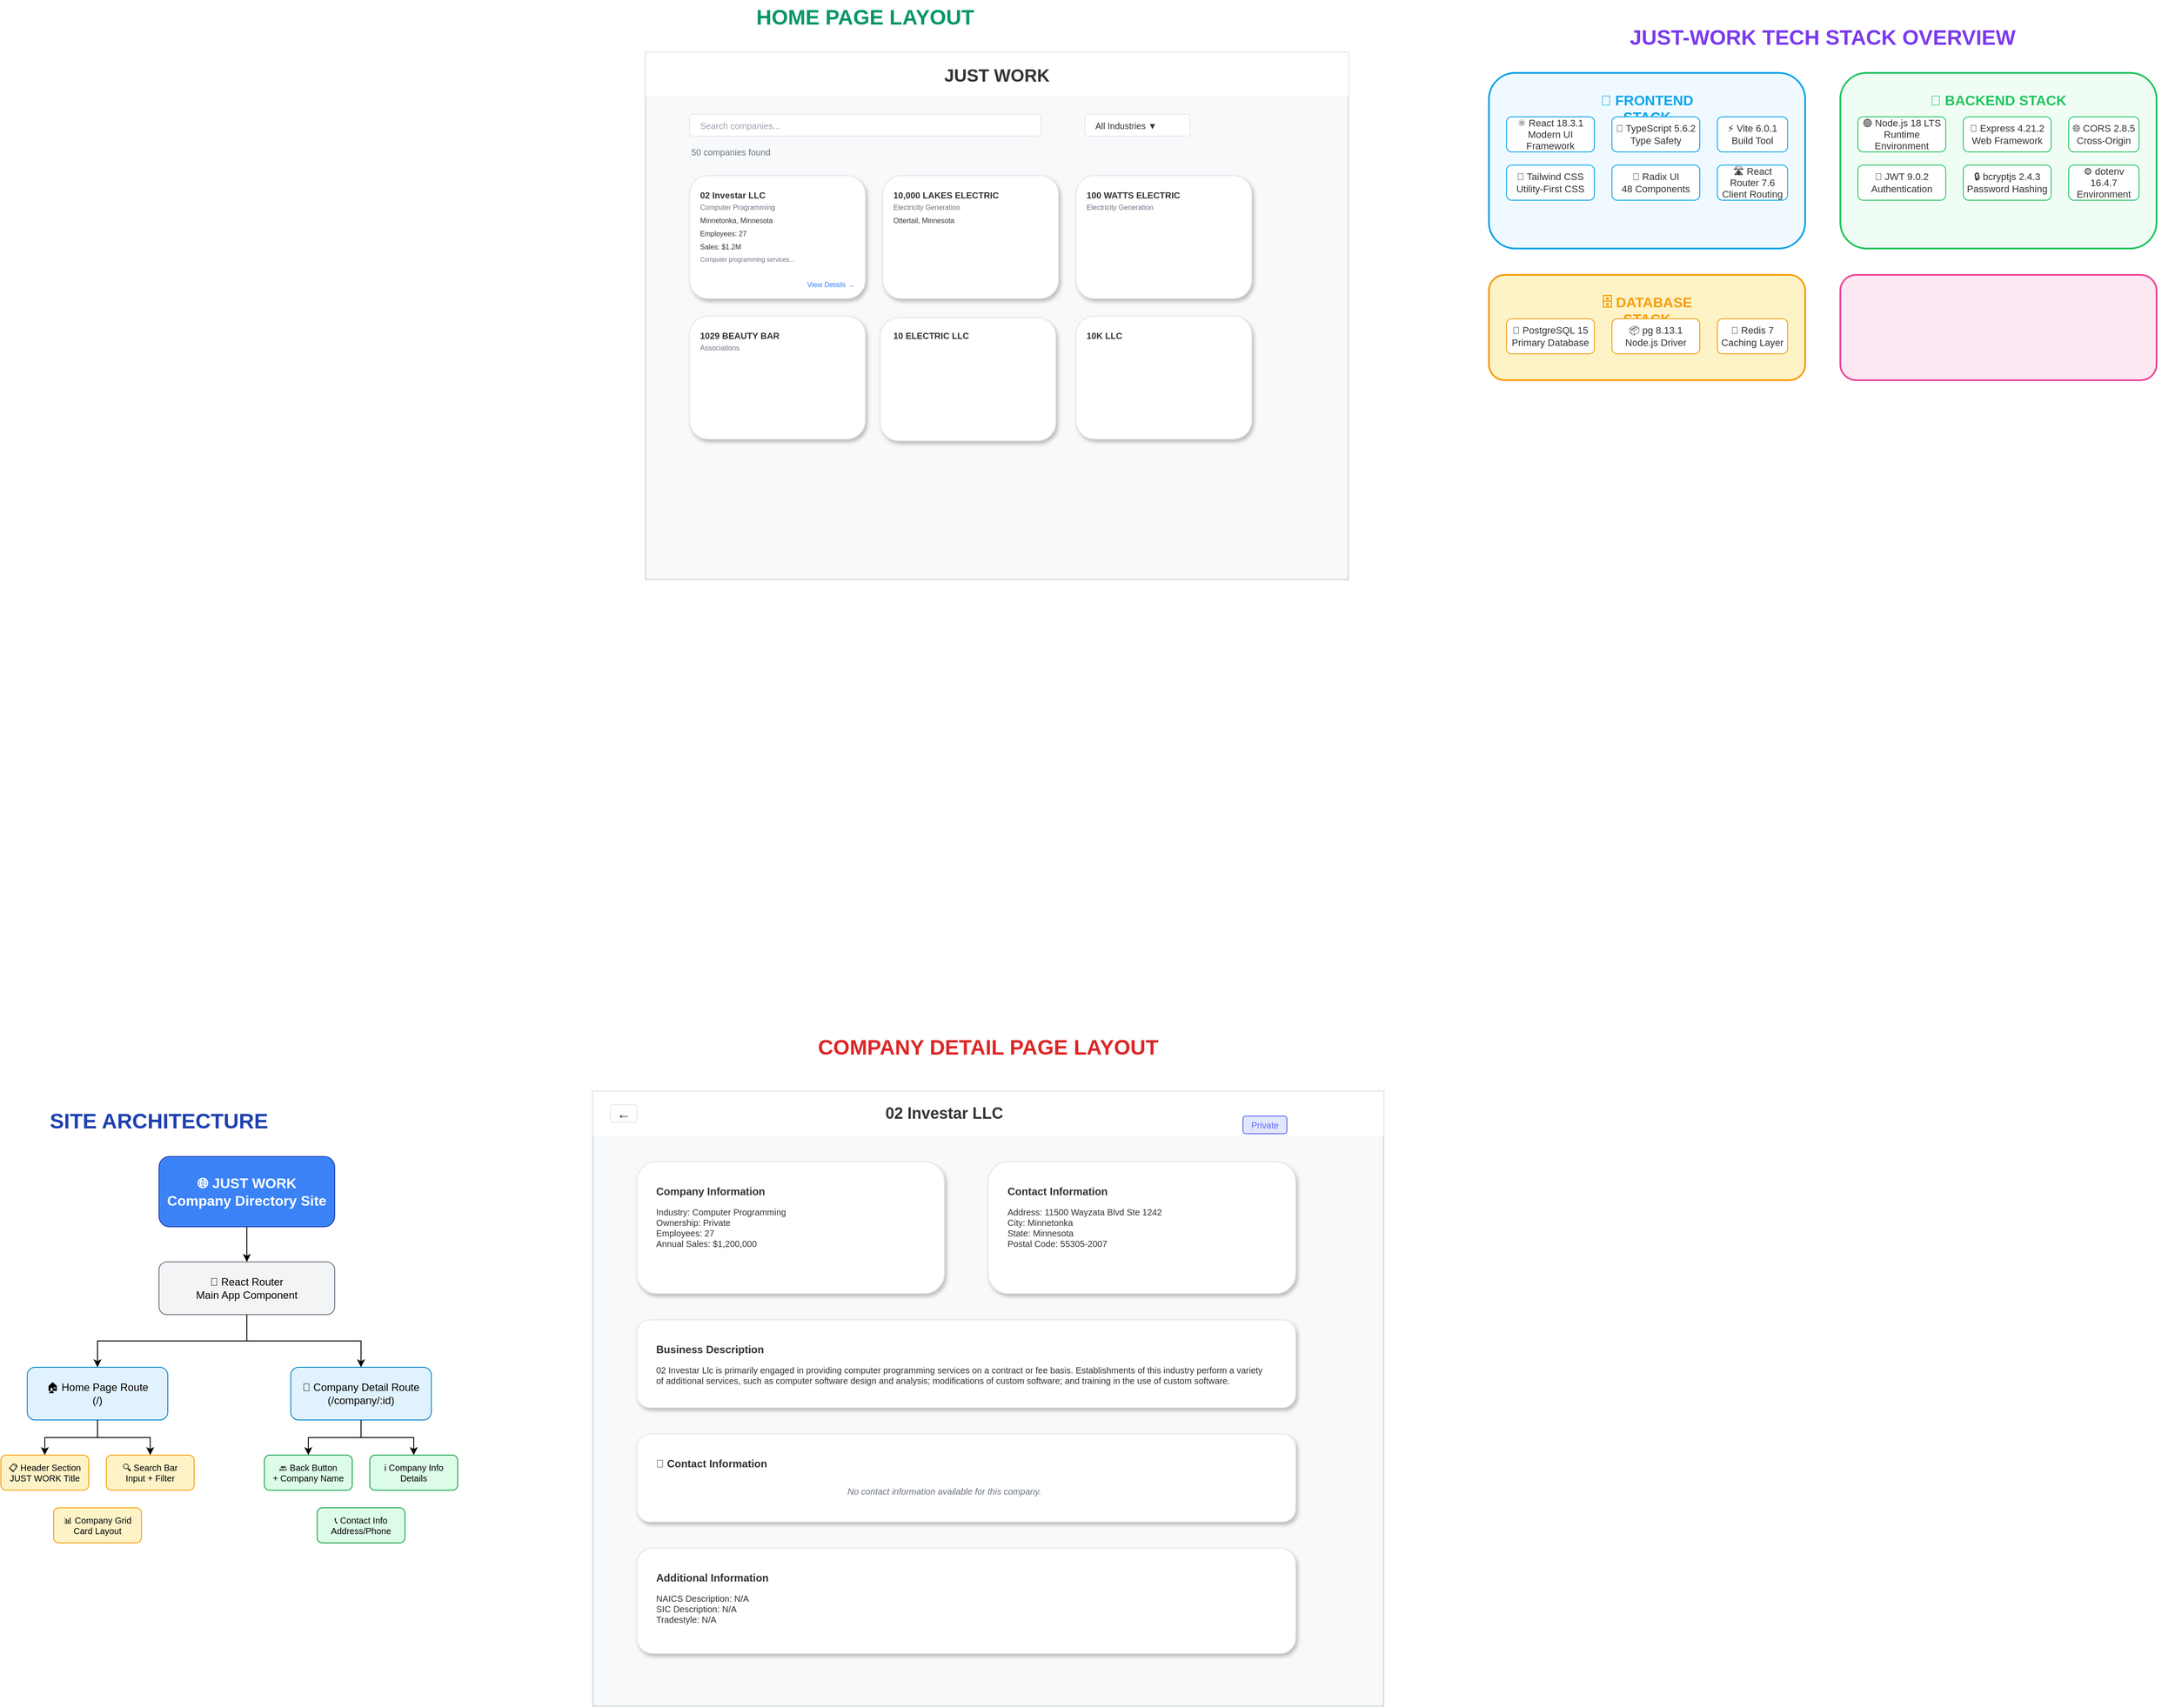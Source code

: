 <mxfile>
    <diagram name="JUST WORK Complete Site Visualization" id="complete-site">
        <mxGraphModel dx="1457" dy="1518" grid="0" gridSize="10" guides="0" tooltips="1" connect="1" arrows="1" fold="1" page="0" pageScale="1" pageWidth="3000" pageHeight="2000" math="0" shadow="0">
            <root>
                <mxCell id="0"/>
                <mxCell id="1" parent="0"/>
                <mxCell id="30" value="" style="group" parent="1" vertex="1" connectable="0">
                    <mxGeometry x="180" y="-423" width="880" height="835" as="geometry"/>
                </mxCell>
                <mxCell id="home-title" value="HOME PAGE LAYOUT" style="text;html=1;strokeColor=none;fillColor=none;align=center;verticalAlign=middle;whiteSpace=wrap;rounded=0;fontSize=24;fontStyle=1;fontColor=#059669;" parent="30" vertex="1">
                    <mxGeometry x="180" width="300" height="40" as="geometry"/>
                </mxCell>
                <mxCell id="home-browser-frame" value="" style="rounded=0;whiteSpace=wrap;html=1;fillColor=#f8f9fa;strokeColor=#dee2e6;strokeWidth=2;" parent="30" vertex="1">
                    <mxGeometry x="80" y="60" width="800" height="600" as="geometry"/>
                </mxCell>
                <mxCell id="home-main-header" value="JUST WORK" style="rounded=0;whiteSpace=wrap;html=1;fillColor=#ffffff;strokeColor=none;fontSize=20;fontStyle=1;fontColor=#333333;align=center;" parent="30" vertex="1">
                    <mxGeometry x="80" y="60" width="800" height="50" as="geometry"/>
                </mxCell>
                <mxCell id="home-search-input" value="Search companies..." style="rounded=1;whiteSpace=wrap;html=1;fillColor=#ffffff;strokeColor=#e5e7eb;fontSize=10;fontColor=#9ca3af;align=left;spacingLeft=10;" parent="30" vertex="1">
                    <mxGeometry x="130" y="130" width="400" height="25" as="geometry"/>
                </mxCell>
                <mxCell id="home-industry-dropdown" value="All Industries ▼" style="rounded=1;whiteSpace=wrap;html=1;fillColor=#ffffff;strokeColor=#e5e7eb;fontSize=10;fontColor=#333333;align=left;spacingLeft=10;" parent="30" vertex="1">
                    <mxGeometry x="580" y="130" width="120" height="25" as="geometry"/>
                </mxCell>
                <mxCell id="home-results-text" value="50 companies found" style="text;html=1;strokeColor=none;fillColor=none;align=left;verticalAlign=middle;whiteSpace=wrap;rounded=0;fontSize=10;fontColor=#6b7280;" parent="30" vertex="1">
                    <mxGeometry x="130" y="165" width="150" height="15" as="geometry"/>
                </mxCell>
                <mxCell id="home-card1" value="" style="rounded=1;whiteSpace=wrap;html=1;fillColor=#ffffff;strokeColor=#e5e7eb;shadow=1;" parent="30" vertex="1">
                    <mxGeometry x="130" y="200" width="200" height="140" as="geometry"/>
                </mxCell>
                <mxCell id="home-card1-title" value="02 Investar LLC" style="text;html=1;strokeColor=none;fillColor=none;align=left;verticalAlign=top;whiteSpace=wrap;rounded=0;fontSize=10;fontStyle=1;fontColor=#333333;" parent="30" vertex="1">
                    <mxGeometry x="140" y="210" width="180" height="15" as="geometry"/>
                </mxCell>
                <mxCell id="home-card1-industry" value="Computer Programming" style="text;html=1;strokeColor=none;fillColor=none;align=left;verticalAlign=top;whiteSpace=wrap;rounded=0;fontSize=8;fontColor=#6b7280;" parent="30" vertex="1">
                    <mxGeometry x="140" y="225" width="180" height="12" as="geometry"/>
                </mxCell>
                <mxCell id="home-card1-location" value="Minnetonka, Minnesota" style="text;html=1;strokeColor=none;fillColor=none;align=left;verticalAlign=top;whiteSpace=wrap;rounded=0;fontSize=8;fontColor=#333333;" parent="30" vertex="1">
                    <mxGeometry x="140" y="240" width="180" height="12" as="geometry"/>
                </mxCell>
                <mxCell id="home-card1-employees" value="Employees: 27" style="text;html=1;strokeColor=none;fillColor=none;align=left;verticalAlign=top;whiteSpace=wrap;rounded=0;fontSize=8;fontColor=#333333;" parent="30" vertex="1">
                    <mxGeometry x="140" y="255" width="180" height="12" as="geometry"/>
                </mxCell>
                <mxCell id="home-card1-sales" value="Sales: $1.2M" style="text;html=1;strokeColor=none;fillColor=none;align=left;verticalAlign=top;whiteSpace=wrap;rounded=0;fontSize=8;fontColor=#333333;" parent="30" vertex="1">
                    <mxGeometry x="140" y="270" width="180" height="12" as="geometry"/>
                </mxCell>
                <mxCell id="home-card1-desc" value="Computer programming services..." style="text;html=1;strokeColor=none;fillColor=none;align=left;verticalAlign=top;whiteSpace=wrap;rounded=0;fontSize=7;fontColor=#6b7280;" parent="30" vertex="1">
                    <mxGeometry x="140" y="285" width="180" height="30" as="geometry"/>
                </mxCell>
                <mxCell id="home-card1-link" value="View Details →" style="text;html=1;strokeColor=none;fillColor=none;align=right;verticalAlign=bottom;whiteSpace=wrap;rounded=0;fontSize=8;fontColor=#3b82f6;" parent="30" vertex="1">
                    <mxGeometry x="240" y="320" width="80" height="12" as="geometry"/>
                </mxCell>
                <mxCell id="home-card2" value="" style="rounded=1;whiteSpace=wrap;html=1;fillColor=#ffffff;strokeColor=#e5e7eb;shadow=1;" parent="30" vertex="1">
                    <mxGeometry x="350" y="200" width="200" height="140" as="geometry"/>
                </mxCell>
                <mxCell id="home-card2-title" value="10,000 LAKES ELECTRIC" style="text;html=1;strokeColor=none;fillColor=none;align=left;verticalAlign=top;whiteSpace=wrap;rounded=0;fontSize=10;fontStyle=1;fontColor=#333333;" parent="30" vertex="1">
                    <mxGeometry x="360" y="210" width="180" height="15" as="geometry"/>
                </mxCell>
                <mxCell id="home-card2-industry" value="Electricity Generation" style="text;html=1;strokeColor=none;fillColor=none;align=left;verticalAlign=top;whiteSpace=wrap;rounded=0;fontSize=8;fontColor=#6b7280;" parent="30" vertex="1">
                    <mxGeometry x="360" y="225" width="180" height="12" as="geometry"/>
                </mxCell>
                <mxCell id="home-card2-location" value="Ottertail, Minnesota" style="text;html=1;strokeColor=none;fillColor=none;align=left;verticalAlign=top;whiteSpace=wrap;rounded=0;fontSize=8;fontColor=#333333;" parent="30" vertex="1">
                    <mxGeometry x="360" y="240" width="180" height="12" as="geometry"/>
                </mxCell>
                <mxCell id="home-card3" value="" style="rounded=1;whiteSpace=wrap;html=1;fillColor=#ffffff;strokeColor=#e5e7eb;shadow=1;" parent="30" vertex="1">
                    <mxGeometry x="570" y="200" width="200" height="140" as="geometry"/>
                </mxCell>
                <mxCell id="home-card3-title" value="100 WATTS ELECTRIC" style="text;html=1;strokeColor=none;fillColor=none;align=left;verticalAlign=top;whiteSpace=wrap;rounded=0;fontSize=10;fontStyle=1;fontColor=#333333;" parent="30" vertex="1">
                    <mxGeometry x="580" y="210" width="180" height="15" as="geometry"/>
                </mxCell>
                <mxCell id="home-card3-industry" value="Electricity Generation" style="text;html=1;strokeColor=none;fillColor=none;align=left;verticalAlign=top;whiteSpace=wrap;rounded=0;fontSize=8;fontColor=#6b7280;" parent="30" vertex="1">
                    <mxGeometry x="580" y="225" width="180" height="12" as="geometry"/>
                </mxCell>
                <mxCell id="home-card4" value="" style="rounded=1;whiteSpace=wrap;html=1;fillColor=#ffffff;strokeColor=#e5e7eb;shadow=1;" parent="30" vertex="1">
                    <mxGeometry x="130" y="360" width="200" height="140" as="geometry"/>
                </mxCell>
                <mxCell id="home-card4-title" value="1029 BEAUTY BAR" style="text;html=1;strokeColor=none;fillColor=none;align=left;verticalAlign=top;whiteSpace=wrap;rounded=0;fontSize=10;fontStyle=1;fontColor=#333333;" parent="30" vertex="1">
                    <mxGeometry x="140" y="370" width="180" height="15" as="geometry"/>
                </mxCell>
                <mxCell id="home-card4-industry" value="Associations" style="text;html=1;strokeColor=none;fillColor=none;align=left;verticalAlign=top;whiteSpace=wrap;rounded=0;fontSize=8;fontColor=#6b7280;" parent="30" vertex="1">
                    <mxGeometry x="140" y="385" width="180" height="12" as="geometry"/>
                </mxCell>
                <mxCell id="home-card5" value="" style="rounded=1;whiteSpace=wrap;html=1;fillColor=#ffffff;strokeColor=#e5e7eb;shadow=1;" parent="30" vertex="1">
                    <mxGeometry x="347" y="362" width="200" height="140" as="geometry"/>
                </mxCell>
                <mxCell id="home-card5-title" value="10 ELECTRIC LLC" style="text;html=1;strokeColor=none;fillColor=none;align=left;verticalAlign=top;whiteSpace=wrap;rounded=0;fontSize=10;fontStyle=1;fontColor=#333333;" parent="30" vertex="1">
                    <mxGeometry x="360" y="370" width="180" height="15" as="geometry"/>
                </mxCell>
                <mxCell id="home-card6" value="" style="rounded=1;whiteSpace=wrap;html=1;fillColor=#ffffff;strokeColor=#e5e7eb;shadow=1;" parent="30" vertex="1">
                    <mxGeometry x="570" y="360" width="200" height="140" as="geometry"/>
                </mxCell>
                <mxCell id="home-card6-title" value="10K LLC" style="text;html=1;strokeColor=none;fillColor=none;align=left;verticalAlign=top;whiteSpace=wrap;rounded=0;fontSize=10;fontStyle=1;fontColor=#333333;" parent="30" vertex="1">
                    <mxGeometry x="580" y="370" width="180" height="15" as="geometry"/>
                </mxCell>
                <mxCell id="31" value="" style="group" parent="1" vertex="1" connectable="0">
                    <mxGeometry x="-474" y="834" width="520" height="500" as="geometry"/>
                </mxCell>
                <mxCell id="structure-title" value="SITE ARCHITECTURE" style="text;html=1;strokeColor=none;fillColor=none;align=center;verticalAlign=middle;whiteSpace=wrap;rounded=0;fontSize=24;fontStyle=1;fontColor=#1e40af;" parent="31" vertex="1">
                    <mxGeometry x="30" width="300" height="40" as="geometry"/>
                </mxCell>
                <mxCell id="app-container" value="🌐 JUST WORK&#10;Company Directory Site" style="rounded=1;whiteSpace=wrap;html=1;fillColor=#3b82f6;strokeColor=#1e40af;fontColor=#ffffff;fontSize=16;fontStyle=1;" parent="31" vertex="1">
                    <mxGeometry x="180" y="60" width="200" height="80" as="geometry"/>
                </mxCell>
                <mxCell id="router" value="📱 React Router&#10;Main App Component" style="rounded=1;whiteSpace=wrap;html=1;fillColor=#f3f4f6;strokeColor=#6b7280;fontSize=12;" parent="31" vertex="1">
                    <mxGeometry x="180" y="180" width="200" height="60" as="geometry"/>
                </mxCell>
                <mxCell id="home-route" value="🏠 Home Page Route&#10;(/)" style="rounded=1;whiteSpace=wrap;html=1;fillColor=#e0f2fe;strokeColor=#0284c7;fontSize=12;" parent="31" vertex="1">
                    <mxGeometry x="30" y="300" width="160" height="60" as="geometry"/>
                </mxCell>
                <mxCell id="detail-route" value="🏢 Company Detail Route&#10;(/company/:id)" style="rounded=1;whiteSpace=wrap;html=1;fillColor=#e0f2fe;strokeColor=#0284c7;fontSize=12;" parent="31" vertex="1">
                    <mxGeometry x="330" y="300" width="160" height="60" as="geometry"/>
                </mxCell>
                <mxCell id="header" value="📋 Header Section&#10;JUST WORK Title" style="rounded=1;whiteSpace=wrap;html=1;fillColor=#fef3c7;strokeColor=#f59e0b;fontSize=10;" parent="31" vertex="1">
                    <mxGeometry y="400" width="100" height="40" as="geometry"/>
                </mxCell>
                <mxCell id="search-bar" value="🔍 Search Bar&#10;Input + Filter" style="rounded=1;whiteSpace=wrap;html=1;fillColor=#fef3c7;strokeColor=#f59e0b;fontSize=10;" parent="31" vertex="1">
                    <mxGeometry x="120" y="400" width="100" height="40" as="geometry"/>
                </mxCell>
                <mxCell id="company-grid" value="📊 Company Grid&#10;Card Layout" style="rounded=1;whiteSpace=wrap;html=1;fillColor=#fef3c7;strokeColor=#f59e0b;fontSize=10;" parent="31" vertex="1">
                    <mxGeometry x="60" y="460" width="100" height="40" as="geometry"/>
                </mxCell>
                <mxCell id="detail-header" value="🔙 Back Button&#10;+ Company Name" style="rounded=1;whiteSpace=wrap;html=1;fillColor=#dcfce7;strokeColor=#16a34a;fontSize=10;" parent="31" vertex="1">
                    <mxGeometry x="300" y="400" width="100" height="40" as="geometry"/>
                </mxCell>
                <mxCell id="company-info" value="ℹ️ Company Info&#10;Details" style="rounded=1;whiteSpace=wrap;html=1;fillColor=#dcfce7;strokeColor=#16a34a;fontSize=10;" parent="31" vertex="1">
                    <mxGeometry x="420" y="400" width="100" height="40" as="geometry"/>
                </mxCell>
                <mxCell id="contact-info" value="📞 Contact Info&#10;Address/Phone" style="rounded=1;whiteSpace=wrap;html=1;fillColor=#dcfce7;strokeColor=#16a34a;fontSize=10;" parent="31" vertex="1">
                    <mxGeometry x="360" y="460" width="100" height="40" as="geometry"/>
                </mxCell>
                <mxCell id="conn1" style="edgeStyle=orthogonalEdgeStyle;rounded=0;orthogonalLoop=1;jettySize=auto;html=1;" parent="31" source="app-container" target="router" edge="1">
                    <mxGeometry relative="1" as="geometry"/>
                </mxCell>
                <mxCell id="conn2" style="edgeStyle=orthogonalEdgeStyle;rounded=0;orthogonalLoop=1;jettySize=auto;html=1;" parent="31" source="router" target="home-route" edge="1">
                    <mxGeometry relative="1" as="geometry"/>
                </mxCell>
                <mxCell id="conn3" style="edgeStyle=orthogonalEdgeStyle;rounded=0;orthogonalLoop=1;jettySize=auto;html=1;" parent="31" source="router" target="detail-route" edge="1">
                    <mxGeometry relative="1" as="geometry"/>
                </mxCell>
                <mxCell id="conn4" style="edgeStyle=orthogonalEdgeStyle;rounded=0;orthogonalLoop=1;jettySize=auto;html=1;" parent="31" source="home-route" target="header" edge="1">
                    <mxGeometry relative="1" as="geometry"/>
                </mxCell>
                <mxCell id="conn5" style="edgeStyle=orthogonalEdgeStyle;rounded=0;orthogonalLoop=1;jettySize=auto;html=1;" parent="31" source="home-route" target="search-bar" edge="1">
                    <mxGeometry relative="1" as="geometry"/>
                </mxCell>
                <mxCell id="conn6" style="edgeStyle=orthogonalEdgeStyle;rounded=0;orthogonalLoop=1;jettySize=auto;html=1;" parent="31" source="detail-route" target="detail-header" edge="1">
                    <mxGeometry relative="1" as="geometry"/>
                </mxCell>
                <mxCell id="conn7" style="edgeStyle=orthogonalEdgeStyle;rounded=0;orthogonalLoop=1;jettySize=auto;html=1;" parent="31" source="detail-route" target="company-info" edge="1">
                    <mxGeometry relative="1" as="geometry"/>
                </mxCell>
                <mxCell id="32" value="" style="group" parent="1" vertex="1" connectable="0">
                    <mxGeometry x="200" y="750" width="900" height="770" as="geometry"/>
                </mxCell>
                <mxCell id="detail-title" value="COMPANY DETAIL PAGE LAYOUT" style="text;html=1;strokeColor=none;fillColor=none;align=center;verticalAlign=middle;whiteSpace=wrap;rounded=0;fontSize=24;fontStyle=1;fontColor=#dc2626;" parent="32" vertex="1">
                    <mxGeometry x="200" width="500" height="40" as="geometry"/>
                </mxCell>
                <mxCell id="detail-browser-frame" value="" style="rounded=0;whiteSpace=wrap;html=1;fillColor=#f8f9fa;strokeColor=#dee2e6;strokeWidth=2;" parent="32" vertex="1">
                    <mxGeometry y="70" width="900" height="700" as="geometry"/>
                </mxCell>
                <mxCell id="detail-header-section" value="" style="rounded=0;whiteSpace=wrap;html=1;fillColor=#ffffff;strokeColor=none;" parent="32" vertex="1">
                    <mxGeometry y="70" width="900" height="50" as="geometry"/>
                </mxCell>
                <mxCell id="detail-back-button" value="←" style="rounded=1;whiteSpace=wrap;html=1;fillColor=#ffffff;strokeColor=#e5e7eb;fontSize=16;fontColor=#333333;align=center;" parent="32" vertex="1">
                    <mxGeometry x="20" y="85" width="30" height="20" as="geometry"/>
                </mxCell>
                <mxCell id="detail-company-name" value="02 Investar LLC" style="text;html=1;strokeColor=none;fillColor=none;align=center;verticalAlign=middle;whiteSpace=wrap;rounded=0;fontSize=18;fontStyle=1;fontColor=#333333;" parent="32" vertex="1">
                    <mxGeometry x="300" y="85" width="200" height="20" as="geometry"/>
                </mxCell>
                <mxCell id="detail-company-info-section" value="" style="rounded=1;whiteSpace=wrap;html=1;fillColor=#ffffff;strokeColor=#e5e7eb;shadow=1;" parent="32" vertex="1">
                    <mxGeometry x="50" y="150" width="350" height="150" as="geometry"/>
                </mxCell>
                <mxCell id="detail-company-info-title" value="Company Information" style="text;html=1;strokeColor=none;fillColor=none;align=left;verticalAlign=top;whiteSpace=wrap;rounded=0;fontSize=12;fontStyle=1;fontColor=#333333;" parent="32" vertex="1">
                    <mxGeometry x="70" y="170" width="150" height="15" as="geometry"/>
                </mxCell>
                <mxCell id="detail-industry-info" value="Industry: Computer Programming&#10;Ownership: Private&#10;Employees: 27&#10;Annual Sales: $1,200,000" style="text;html=1;strokeColor=none;fillColor=none;align=left;verticalAlign=top;whiteSpace=wrap;rounded=0;fontSize=10;fontColor=#333333;" parent="32" vertex="1">
                    <mxGeometry x="70" y="195" width="300" height="80" as="geometry"/>
                </mxCell>
                <mxCell id="detail-contact-info-section" value="" style="rounded=1;whiteSpace=wrap;html=1;fillColor=#ffffff;strokeColor=#e5e7eb;shadow=1;" parent="32" vertex="1">
                    <mxGeometry x="450" y="150" width="350" height="150" as="geometry"/>
                </mxCell>
                <mxCell id="detail-contact-info-title" value="Contact Information" style="text;html=1;strokeColor=none;fillColor=none;align=left;verticalAlign=top;whiteSpace=wrap;rounded=0;fontSize=12;fontStyle=1;fontColor=#333333;" parent="32" vertex="1">
                    <mxGeometry x="470" y="170" width="150" height="15" as="geometry"/>
                </mxCell>
                <mxCell id="detail-contact-info" value="Address: 11500 Wayzata Blvd Ste 1242&#10;City: Minnetonka&#10;State: Minnesota&#10;Postal Code: 55305-2007" style="text;html=1;strokeColor=none;fillColor=none;align=left;verticalAlign=top;whiteSpace=wrap;rounded=0;fontSize=10;fontColor=#333333;" parent="32" vertex="1">
                    <mxGeometry x="470" y="195" width="300" height="80" as="geometry"/>
                </mxCell>
                <mxCell id="detail-business-desc-section" value="" style="rounded=1;whiteSpace=wrap;html=1;fillColor=#ffffff;strokeColor=#e5e7eb;shadow=1;" parent="32" vertex="1">
                    <mxGeometry x="50" y="330" width="750" height="100" as="geometry"/>
                </mxCell>
                <mxCell id="detail-business-desc-title" value="Business Description" style="text;html=1;strokeColor=none;fillColor=none;align=left;verticalAlign=top;whiteSpace=wrap;rounded=0;fontSize=12;fontStyle=1;fontColor=#333333;" parent="32" vertex="1">
                    <mxGeometry x="70" y="350" width="150" height="15" as="geometry"/>
                </mxCell>
                <mxCell id="detail-business-desc-text" value="02 Investar Llc is primarily engaged in providing computer programming services on a contract or fee basis. Establishments of this industry perform a variety of additional services, such as computer software design and analysis; modifications of custom software; and training in the use of custom software." style="text;html=1;strokeColor=none;fillColor=none;align=left;verticalAlign=top;whiteSpace=wrap;rounded=0;fontSize=10;fontColor=#333333;" parent="32" vertex="1">
                    <mxGeometry x="70" y="375" width="700" height="45" as="geometry"/>
                </mxCell>
                <mxCell id="detail-contact-persons-section" value="" style="rounded=1;whiteSpace=wrap;html=1;fillColor=#ffffff;strokeColor=#e5e7eb;shadow=1;" parent="32" vertex="1">
                    <mxGeometry x="50" y="460" width="750" height="100" as="geometry"/>
                </mxCell>
                <mxCell id="detail-contact-persons-title" value="👤 Contact Information" style="text;html=1;strokeColor=none;fillColor=none;align=left;verticalAlign=top;whiteSpace=wrap;rounded=0;fontSize=12;fontStyle=1;fontColor=#333333;" parent="32" vertex="1">
                    <mxGeometry x="70" y="480" width="150" height="15" as="geometry"/>
                </mxCell>
                <mxCell id="detail-no-contacts-text" value="No contact information available for this company." style="text;html=1;strokeColor=none;fillColor=none;align=center;verticalAlign=middle;whiteSpace=wrap;rounded=0;fontSize=10;fontColor=#6b7280;fontStyle=2;" parent="32" vertex="1">
                    <mxGeometry x="250" y="515" width="300" height="20" as="geometry"/>
                </mxCell>
                <mxCell id="detail-additional-info-section" value="" style="rounded=1;whiteSpace=wrap;html=1;fillColor=#ffffff;strokeColor=#e5e7eb;shadow=1;" parent="32" vertex="1">
                    <mxGeometry x="50" y="590" width="750" height="120" as="geometry"/>
                </mxCell>
                <mxCell id="detail-additional-info-title" value="Additional Information" style="text;html=1;strokeColor=none;fillColor=none;align=left;verticalAlign=top;whiteSpace=wrap;rounded=0;fontSize=12;fontStyle=1;fontColor=#333333;" parent="32" vertex="1">
                    <mxGeometry x="70" y="610" width="150" height="15" as="geometry"/>
                </mxCell>
                <mxCell id="detail-additional-info" value="NAICS Description: N/A&#10;SIC Description: N/A&#10;Tradestyle: N/A" style="text;html=1;strokeColor=none;fillColor=none;align=left;verticalAlign=top;whiteSpace=wrap;rounded=0;fontSize=10;fontColor=#333333;" parent="32" vertex="1">
                    <mxGeometry x="70" y="635" width="300" height="60" as="geometry"/>
                </mxCell>
                <mxCell id="detail-private-badge" value="Private" style="rounded=1;whiteSpace=wrap;html=1;fillColor=#e0e7ff;strokeColor=#6366f1;fontSize=10;fontColor=#6366f1;align=center;" parent="32" vertex="1">
                    <mxGeometry x="740" y="98" width="50" height="20" as="geometry"/>
                </mxCell>
                <mxCell id="33" value="" style="group" parent="1" vertex="1" connectable="0">
                    <mxGeometry x="1200" y="-400" width="800" height="900" as="geometry"/>
                </mxCell>
                <mxCell id="tech-stack-title" value="JUST-WORK TECH STACK OVERVIEW" style="text;html=1;strokeColor=none;fillColor=none;align=center;verticalAlign=middle;whiteSpace=wrap;rounded=0;fontSize=24;fontStyle=1;fontColor=#7c3aed;" parent="33" vertex="1">
                    <mxGeometry x="150" width="500" height="40" as="geometry"/>
                </mxCell>
                
                <!-- Frontend Stack -->
                <mxCell id="frontend-section" value="" style="rounded=1;whiteSpace=wrap;html=1;fillColor=#f0f9ff;strokeColor=#0ea5e9;strokeWidth=2;" parent="33" vertex="1">
                    <mxGeometry x="20" y="60" width="360" height="200" as="geometry"/>
                </mxCell>
                <mxCell id="frontend-title" value="🎨 FRONTEND STACK" style="text;html=1;strokeColor=none;fillColor=none;align=center;verticalAlign=top;whiteSpace=wrap;rounded=0;fontSize=16;fontStyle=1;fontColor=#0ea5e9;" parent="33" vertex="1">
                    <mxGeometry x="120" y="75" width="160" height="25" as="geometry"/>
                </mxCell>
                <mxCell id="react-box" value="⚛️ React 18.3.1&#10;Modern UI Framework" style="rounded=1;whiteSpace=wrap;html=1;fillColor=#ffffff;strokeColor=#0ea5e9;fontSize=11;fontColor=#333333;" parent="33" vertex="1">
                    <mxGeometry x="40" y="110" width="100" height="40" as="geometry"/>
                </mxCell>
                <mxCell id="typescript-box" value="📘 TypeScript 5.6.2&#10;Type Safety" style="rounded=1;whiteSpace=wrap;html=1;fillColor=#ffffff;strokeColor=#0ea5e9;fontSize=11;fontColor=#333333;" parent="33" vertex="1">
                    <mxGeometry x="160" y="110" width="100" height="40" as="geometry"/>
                </mxCell>
                <mxCell id="vite-box" value="⚡ Vite 6.0.1&#10;Build Tool" style="rounded=1;whiteSpace=wrap;html=1;fillColor=#ffffff;strokeColor=#0ea5e9;fontSize=11;fontColor=#333333;" parent="33" vertex="1">
                    <mxGeometry x="280" y="110" width="80" height="40" as="geometry"/>
                </mxCell>
                <mxCell id="tailwind-box" value="🎨 Tailwind CSS&#10;Utility-First CSS" style="rounded=1;whiteSpace=wrap;html=1;fillColor=#ffffff;strokeColor=#0ea5e9;fontSize=11;fontColor=#333333;" parent="33" vertex="1">
                    <mxGeometry x="40" y="165" width="100" height="40" as="geometry"/>
                </mxCell>
                <mxCell id="radix-box" value="🧩 Radix UI&#10;48 Components" style="rounded=1;whiteSpace=wrap;html=1;fillColor=#ffffff;strokeColor=#0ea5e9;fontSize=11;fontColor=#333333;" parent="33" vertex="1">
                    <mxGeometry x="160" y="165" width="100" height="40" as="geometry"/>
                </mxCell>
                <mxCell id="router-box" value="🛣️ React Router 7.6&#10;Client Routing" style="rounded=1;whiteSpace=wrap;html=1;fillColor=#ffffff;strokeColor=#0ea5e9;fontSize=11;fontColor=#333333;" parent="33" vertex="1">
                    <mxGeometry x="280" y="165" width="80" height="40" as="geometry"/>
                </mxCell>
                
                <!-- Backend Stack -->
                <mxCell id="backend-section" value="" style="rounded=1;whiteSpace=wrap;html=1;fillColor=#f0fdf4;strokeColor=#22c55e;strokeWidth=2;" parent="33" vertex="1">
                    <mxGeometry x="420" y="60" width="360" height="200" as="geometry"/>
                </mxCell>
                <mxCell id="backend-title" value="🔧 BACKEND STACK" style="text;html=1;strokeColor=none;fillColor=none;align=center;verticalAlign=top;whiteSpace=wrap;rounded=0;fontSize=16;fontStyle=1;fontColor=#22c55e;" parent="33" vertex="1">
                    <mxGeometry x="520" y="75" width="160" height="25" as="geometry"/>
                </mxCell>
                <mxCell id="nodejs-box" value="🟢 Node.js 18 LTS&#10;Runtime Environment" style="rounded=1;whiteSpace=wrap;html=1;fillColor=#ffffff;strokeColor=#22c55e;fontSize=11;fontColor=#333333;" parent="33" vertex="1">
                    <mxGeometry x="440" y="110" width="100" height="40" as="geometry"/>
                </mxCell>
                <mxCell id="express-box" value="🚀 Express 4.21.2&#10;Web Framework" style="rounded=1;whiteSpace=wrap;html=1;fillColor=#ffffff;strokeColor=#22c55e;fontSize=11;fontColor=#333333;" parent="33" vertex="1">
                    <mxGeometry x="560" y="110" width="100" height="40" as="geometry"/>
                </mxCell>
                <mxCell id="cors-box" value="🌐 CORS 2.8.5&#10;Cross-Origin" style="rounded=1;whiteSpace=wrap;html=1;fillColor=#ffffff;strokeColor=#22c55e;fontSize=11;fontColor=#333333;" parent="33" vertex="1">
                    <mxGeometry x="680" y="110" width="80" height="40" as="geometry"/>
                </mxCell>
                <mxCell id="jwt-box" value="🔐 JWT 9.0.2&#10;Authentication" style="rounded=1;whiteSpace=wrap;html=1;fillColor=#ffffff;strokeColor=#22c55e;fontSize=11;fontColor=#333333;" parent="33" vertex="1">
                    <mxGeometry x="440" y="165" width="100" height="40" as="geometry"/>
                </mxCell>
                <mxCell id="bcrypt-box" value="🔒 bcryptjs 2.4.3&#10;Password Hashing" style="rounded=1;whiteSpace=wrap;html=1;fillColor=#ffffff;strokeColor=#22c55e;fontSize=11;fontColor=#333333;" parent="33" vertex="1">
                    <mxGeometry x="560" y="165" width="100" height="40" as="geometry"/>
                </mxCell>
                <mxCell id="dotenv-box" value="⚙️ dotenv 16.4.7&#10;Environment" style="rounded=1;whiteSpace=wrap;html=1;fillColor=#ffffff;strokeColor=#22c55e;fontSize=11;fontColor=#333333;" parent="33" vertex="1">
                    <mxGeometry x="680" y="165" width="80" height="40" as="geometry"/>
                </mxCell>
                
                <!-- Database Stack -->
                <mxCell id="database-section" value="" style="rounded=1;whiteSpace=wrap;html=1;fillColor=#fef3c7;strokeColor=#f59e0b;strokeWidth=2;" parent="33" vertex="1">
                    <mxGeometry x="20" y="290" width="360" height="120" as="geometry"/>
                </mxCell>
                <mxCell id="database-title" value="🗄️ DATABASE STACK" style="text;html=1;strokeColor=none;fillColor=none;align=center;verticalAlign=top;whiteSpace=wrap;rounded=0;fontSize=16;fontStyle=1;fontColor=#f59e0b;" parent="33" vertex="1">
                    <mxGeometry x="120" y="305" width="160" height="25" as="geometry"/>
                </mxCell>
                <mxCell id="postgresql-box" value="🐘 PostgreSQL 15&#10;Primary Database" style="rounded=1;whiteSpace=wrap;html=1;fillColor=#ffffff;strokeColor=#f59e0b;fontSize=11;fontColor=#333333;" parent="33" vertex="1">
                    <mxGeometry x="40" y="340" width="100" height="40" as="geometry"/>
                </mxCell>
                <mxCell id="pg-driver-box" value="📦 pg 8.13.1&#10;Node.js Driver" style="rounded=1;whiteSpace=wrap;html=1;fillColor=#ffffff;strokeColor=#f59e0b;fontSize=11;fontColor=#333333;" parent="33" vertex="1">
                    <mxGeometry x="160" y="340" width="100" height="40" as="geometry"/>
                </mxCell>
                <mxCell id="redis-box" value="🔴 Redis 7&#10;Caching Layer" style="rounded=1;whiteSpace=wrap;html=1;fillColor=#ffffff;strokeColor=#f59e0b;fontSize=11;fontColor=#333333;" parent="33" vertex="1">
                    <mxGeometry x="280" y="340" width="80" height="40" as="geometry"/>
                </mxCell>
                
                <!-- DevOps & Infrastructure -->
                <mxCell id="devops-section" value="" style="rounded=1;whiteSpace=wrap;html=1;fillColor=#fce7f3;strokeColor=#ec4899;strokeWidth=2;" parent="33" vertex="1">
                    <mxGeometry x="420" y="290" width="360" height="120" as="geometry"/>
                </mxCell>
                <mxCell id="devops-title" value="🚀 DEVOPS & INFRASTRUCTURE" style="text;html=1;strokeColor=none;fillColor=none;align=center;verticalAlign=top;whiteSpace=wrap;rounded=0;fontSize=16;fontStyle=1;fontColor=#ec4899;" parent="33" vertex="1">
                    <mxGeometry x="500" y="305" width="200" height="25" as="geometry"/>
                </mxCell>
                <mxCell id="docker-box" value="🐳 Docker&#10;Containerization" style="rounded=1;whiteSpace=wrap;html=1;fillColor=#ffffff;strokeColor=#ec4899;fontSize=11;fontColor=#333333;" parent="33" vertex="1">
                    <mxGeometry x="440" y="340" width="80" height="40" as="geometry"/>
                </mxCell>
                <mxCell id="nginx-box" value="🌐 Nginx&#10;Reverse Proxy" style="rounded=1;whiteSpace=wrap;html=1;fillColor=#ffffff;strokeColor=#ec4899;fontSize=11;fontColor=#333333;" parent="33" vertex="1">
                    <mxGeometry x="540" y="340" width="80" height="40" as="geometry"/>
                </mxCell>
                <mxCell id="pm2-box" value="⚡ PM2&#10;Process Manager" style="rounded=1;whiteSpace=wrap;html=1;fillColor=#ffffff;strokeColor=#ec4899;fontSize=11;fontColor=#333333;" parent="33" vertex="1">
                    <mxGeometry x="640" y="340" width="80" height="40" as="geometry"/>
                </mxCell>
                <mxCell id="digitalocean-box" value="🌊 DigitalOcean&#10;Cloud Platform" style="rounded=1;whiteSpace=wrap;html=1;fillColor=#ffffff;strokeColor=#ec4899;fontSize=11;fontColor=#333333;" parent="33" vertex="1">
                    <mxGeometry x="740" y="340" width="80" height="40" as="geometry"/>
                </mxCell>
                
                <!-- Development Tools -->
                <mxCell id="dev-tools-section" value="" style="rounded=1;whiteSpace=wrap;html=1;fillColor=#f3e8ff;strokeColor=#8b5cf6;strokeWidth=2;" parent="33" vertex="1">
                    <mxGeometry x="20" y="440" width="360" height="120" as="geometry"/>
                </mxCell>
                <mxCell id="dev-tools-title" value="🛠️ DEVELOPMENT TOOLS" style="text;html=1;strokeColor=none;fillColor=none;align=center;verticalAlign=top;whiteSpace=wrap;rounded=0;fontSize=16;fontStyle=1;fontColor=#8b5cf6;" parent="33" vertex="1">
                    <mxGeometry x="120" y="455" width="160" height="25" as="geometry"/>
                </mxCell>
                <mxCell id="eslint-box" value="📋 ESLint 9.15&#10;Code Linting" style="rounded=1;whiteSpace=wrap;html=1;fillColor=#ffffff;strokeColor=#8b5cf6;fontSize=11;fontColor=#333333;" parent="33" vertex="1">
                    <mxGeometry x="40" y="490" width="80" height="40" as="geometry"/>
                </mxCell>
                <mxCell id="pnpm-box" value="📦 pnpm&#10;Package Manager" style="rounded=1;whiteSpace=wrap;html=1;fillColor=#ffffff;strokeColor=#8b5cf6;fontSize=11;fontColor=#333333;" parent="33" vertex="1">
                    <mxGeometry x="140" y="490" width="80" height="40" as="geometry"/>
                </mxCell>
                <mxCell id="git-box" value="📝 Git&#10;Version Control" style="rounded=1;whiteSpace=wrap;html=1;fillColor=#ffffff;strokeColor=#8b5cf6;fontSize=11;fontColor=#333333;" parent="33" vertex="1">
                    <mxGeometry x="240" y="490" width="80" height="40" as="geometry"/>
                </mxCell>
                <mxCell id="postcss-box" value="🎨 PostCSS&#10;CSS Processing" style="rounded=1;whiteSpace=wrap;html=1;fillColor=#ffffff;strokeColor=#8b5cf6;fontSize=11;fontColor=#333333;" parent="33" vertex="1">
                    <mxGeometry x="340" y="490" width="80" height="40" as="geometry"/>
                </mxCell>
                
                <!-- External APIs & Services -->
                <mxCell id="apis-section" value="" style="rounded=1;whiteSpace=wrap;html=1;fillColor=#fef2f2;strokeColor=#ef4444;strokeWidth=2;" parent="33" vertex="1">
                    <mxGeometry x="420" y="440" width="360" height="120" as="geometry"/>
                </mxCell>
                <mxCell id="apis-title" value="🔌 EXTERNAL APIS & SERVICES" style="text;html=1;strokeColor=none;fillColor=none;align=center;verticalAlign=top;whiteSpace=wrap;rounded=0;fontSize=16;fontStyle=1;fontColor=#ef4444;" parent="33" vertex="1">
                    <mxGeometry x="500" y="455" width="200" height="25" as="geometry"/>
                </mxCell>
                <mxCell id="godaddy-box" value="🌐 GoDaddy API&#10;Domain Management" style="rounded=1;whiteSpace=wrap;html=1;fillColor=#ffffff;strokeColor=#ef4444;fontSize=11;fontColor=#333333;" parent="33" vertex="1">
                    <mxGeometry x="440" y="490" width="100" height="40" as="geometry"/>
                </mxCell>
                <mxCell id="google-maps-box" value="🗺️ Google Maps API&#10;Places & Geocoding" style="rounded=1;whiteSpace=wrap;html=1;fillColor=#ffffff;strokeColor=#ef4444;fontSize=11;fontColor=#333333;" parent="33" vertex="1">
                    <mxGeometry x="560" y="490" width="100" height="40" as="geometry"/>
                </mxCell>
                <mxCell id="linkedin-box" value="💼 LinkedIn API&#10;Professional Data" style="rounded=1;whiteSpace=wrap;html=1;fillColor=#ffffff;strokeColor=#ef4444;fontSize=11;fontColor=#333333;" parent="33" vertex="1">
                    <mxGeometry x="680" y="490" width="80" height="40" as="geometry"/>
                </mxCell>
                
                <!-- MCP Servers -->
                <mxCell id="mcp-section" value="" style="rounded=1;whiteSpace=wrap;html=1;fillColor=#ecfdf5;strokeColor=#10b981;strokeWidth=2;" parent="33" vertex="1">
                    <mxGeometry x="20" y="590" width="760" height="120" as="geometry"/>
                </mxCell>
                <mxCell id="mcp-title" value="🤖 MODEL CONTEXT PROTOCOL (MCP) SERVERS" style="text;html=1;strokeColor=none;fillColor=none;align=center;verticalAlign=top;whiteSpace=wrap;rounded=0;fontSize=16;fontStyle=1;fontColor=#10b981;" parent="33" vertex="1">
                    <mxGeometry x="250" y="605" width="300" height="25" as="geometry"/>
                </mxCell>
                <mxCell id="web-search-box" value="🔍 Web Search&#10;Internet Search" style="rounded=1;whiteSpace=wrap;html=1;fillColor=#ffffff;strokeColor=#10b981;fontSize=11;fontColor=#333333;" parent="33" vertex="1">
                    <mxGeometry x="40" y="640" width="90" height="40" as="geometry"/>
                </mxCell>
                <mxCell id="filesystem-box" value="📁 Filesystem&#10;File Operations" style="rounded=1;whiteSpace=wrap;html=1;fillColor=#ffffff;strokeColor=#10b981;fontSize=11;fontColor=#333333;" parent="33" vertex="1">
                    <mxGeometry x="150" y="640" width="90" height="40" as="geometry"/>
                </mxCell>
                <mxCell id="memory-box" value="🧠 Memory&#10;Context Storage" style="rounded=1;whiteSpace=wrap;html=1;fillColor=#ffffff;strokeColor=#10b981;fontSize=11;fontColor=#333333;" parent="33" vertex="1">
                    <mxGeometry x="260" y="640" width="90" height="40" as="geometry"/>
                </mxCell>
                <mxCell id="git-mcp-box" value="📝 Git&#10;Version Control" style="rounded=1;whiteSpace=wrap;html=1;fillColor=#ffffff;strokeColor=#10b981;fontSize=11;fontColor=#333333;" parent="33" vertex="1">
                    <mxGeometry x="370" y="640" width="90" height="40" as="geometry"/>
                </mxCell>
                <mxCell id="fetch-box" value="🌐 Fetch&#10;HTTP Requests" style="rounded=1;whiteSpace=wrap;html=1;fillColor=#ffffff;strokeColor=#10b981;fontSize=11;fontColor=#333333;" parent="33" vertex="1">
                    <mxGeometry x="480" y="640" width="90" height="40" as="geometry"/>
                </mxCell>
                <mxCell id="time-box" value="⏰ Time&#10;Date/Time Utils" style="rounded=1;whiteSpace=wrap;html=1;fillColor=#ffffff;strokeColor=#10b981;fontSize=11;fontColor=#333333;" parent="33" vertex="1">
                    <mxGeometry x="590" y="640" width="90" height="40" as="geometry"/>
                </mxCell>
                <mxCell id="thinking-box" value="🤔 Sequential Thinking&#10;AI Reasoning" style="rounded=1;whiteSpace=wrap;html=1;fillColor=#ffffff;strokeColor=#10b981;fontSize=11;fontColor=#333333;" parent="33" vertex="1">
                    <mxGeometry x="700" y="640" width="90" height="40" as="geometry"/>
                </mxCell>
                
                <!-- Architecture Summary -->
                <mxCell id="architecture-summary" value="" style="rounded=1;whiteSpace=wrap;html=1;fillColor=#f8fafc;strokeColor=#64748b;strokeWidth=2;" parent="33" vertex="1">
                    <mxGeometry x="20" y="740" width="760" height="120" as="geometry"/>
                </mxCell>
                <mxCell id="architecture-title" value="🏗️ ARCHITECTURE SUMMARY" style="text;html=1;strokeColor=none;fillColor=none;align=center;verticalAlign=top;whiteSpace=wrap;rounded=0;fontSize=16;fontStyle=1;fontColor=#64748b;" parent="33" vertex="1">
                    <mxGeometry x="300" y="755" width="200" height="25" as="geometry"/>
                </mxCell>
                <mxCell id="architecture-text" value="• Modern React SPA with TypeScript for type safety and developer experience&#10;• Node.js/Express REST API with PostgreSQL database for scalable data management&#10;• Comprehensive UI component library (48 Radix UI components) for consistent design&#10;• MCP servers for AI-powered automation and external service integrations&#10;• DigitalOcean cloud infrastructure with Docker containerization and Nginx reverse proxy&#10;• 96 total dependencies (82 production + 14 dev) - all secure with 0 vulnerabilities" style="text;html=1;strokeColor=none;fillColor=none;align=left;verticalAlign=top;whiteSpace=wrap;rounded=0;fontSize=11;fontColor=#333333;" parent="33" vertex="1">
                    <mxGeometry x="40" y="785" width="720" height="65" as="geometry"/>
                </mxCell>
            </root>
        </mxGraphModel>
    </diagram>
</mxfile>